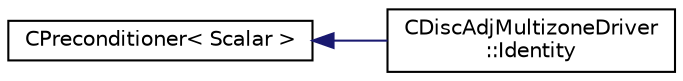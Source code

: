 digraph "Graphical Class Hierarchy"
{
 // LATEX_PDF_SIZE
  edge [fontname="Helvetica",fontsize="10",labelfontname="Helvetica",labelfontsize="10"];
  node [fontname="Helvetica",fontsize="10",shape=record];
  rankdir="LR";
  Node0 [label="CPreconditioner\< Scalar \>",height=0.2,width=0.4,color="black", fillcolor="white", style="filled",URL="$classCPreconditioner.html",tooltip=" "];
  Node0 -> Node1 [dir="back",color="midnightblue",fontsize="10",style="solid",fontname="Helvetica"];
  Node1 [label="CDiscAdjMultizoneDriver\l::Identity",height=0.2,width=0.4,color="black", fillcolor="white", style="filled",URL="$classCDiscAdjMultizoneDriver_1_1Identity.html",tooltip=" "];
}
